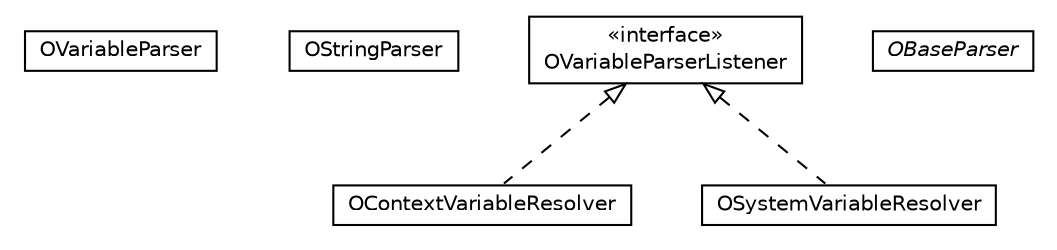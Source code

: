 #!/usr/local/bin/dot
#
# Class diagram 
# Generated by UMLGraph version R5_6-24-gf6e263 (http://www.umlgraph.org/)
#

digraph G {
	edge [fontname="Helvetica",fontsize=10,labelfontname="Helvetica",labelfontsize=10];
	node [fontname="Helvetica",fontsize=10,shape=plaintext];
	nodesep=0.25;
	ranksep=0.5;
	// com.orientechnologies.common.parser.OVariableParser
	c16320 [label=<<table title="com.orientechnologies.common.parser.OVariableParser" border="0" cellborder="1" cellspacing="0" cellpadding="2" port="p" href="./OVariableParser.html">
		<tr><td><table border="0" cellspacing="0" cellpadding="1">
<tr><td align="center" balign="center"> OVariableParser </td></tr>
		</table></td></tr>
		</table>>, URL="./OVariableParser.html", fontname="Helvetica", fontcolor="black", fontsize=10.0];
	// com.orientechnologies.common.parser.OStringParser
	c16321 [label=<<table title="com.orientechnologies.common.parser.OStringParser" border="0" cellborder="1" cellspacing="0" cellpadding="2" port="p" href="./OStringParser.html">
		<tr><td><table border="0" cellspacing="0" cellpadding="1">
<tr><td align="center" balign="center"> OStringParser </td></tr>
		</table></td></tr>
		</table>>, URL="./OStringParser.html", fontname="Helvetica", fontcolor="black", fontsize=10.0];
	// com.orientechnologies.common.parser.OContextVariableResolver
	c16322 [label=<<table title="com.orientechnologies.common.parser.OContextVariableResolver" border="0" cellborder="1" cellspacing="0" cellpadding="2" port="p" href="./OContextVariableResolver.html">
		<tr><td><table border="0" cellspacing="0" cellpadding="1">
<tr><td align="center" balign="center"> OContextVariableResolver </td></tr>
		</table></td></tr>
		</table>>, URL="./OContextVariableResolver.html", fontname="Helvetica", fontcolor="black", fontsize=10.0];
	// com.orientechnologies.common.parser.OVariableParserListener
	c16323 [label=<<table title="com.orientechnologies.common.parser.OVariableParserListener" border="0" cellborder="1" cellspacing="0" cellpadding="2" port="p" href="./OVariableParserListener.html">
		<tr><td><table border="0" cellspacing="0" cellpadding="1">
<tr><td align="center" balign="center"> &#171;interface&#187; </td></tr>
<tr><td align="center" balign="center"> OVariableParserListener </td></tr>
		</table></td></tr>
		</table>>, URL="./OVariableParserListener.html", fontname="Helvetica", fontcolor="black", fontsize=10.0];
	// com.orientechnologies.common.parser.OBaseParser
	c16324 [label=<<table title="com.orientechnologies.common.parser.OBaseParser" border="0" cellborder="1" cellspacing="0" cellpadding="2" port="p" href="./OBaseParser.html">
		<tr><td><table border="0" cellspacing="0" cellpadding="1">
<tr><td align="center" balign="center"><font face="Helvetica-Oblique"> OBaseParser </font></td></tr>
		</table></td></tr>
		</table>>, URL="./OBaseParser.html", fontname="Helvetica", fontcolor="black", fontsize=10.0];
	// com.orientechnologies.common.parser.OSystemVariableResolver
	c16325 [label=<<table title="com.orientechnologies.common.parser.OSystemVariableResolver" border="0" cellborder="1" cellspacing="0" cellpadding="2" port="p" href="./OSystemVariableResolver.html">
		<tr><td><table border="0" cellspacing="0" cellpadding="1">
<tr><td align="center" balign="center"> OSystemVariableResolver </td></tr>
		</table></td></tr>
		</table>>, URL="./OSystemVariableResolver.html", fontname="Helvetica", fontcolor="black", fontsize=10.0];
	//com.orientechnologies.common.parser.OContextVariableResolver implements com.orientechnologies.common.parser.OVariableParserListener
	c16323:p -> c16322:p [dir=back,arrowtail=empty,style=dashed];
	//com.orientechnologies.common.parser.OSystemVariableResolver implements com.orientechnologies.common.parser.OVariableParserListener
	c16323:p -> c16325:p [dir=back,arrowtail=empty,style=dashed];
}

